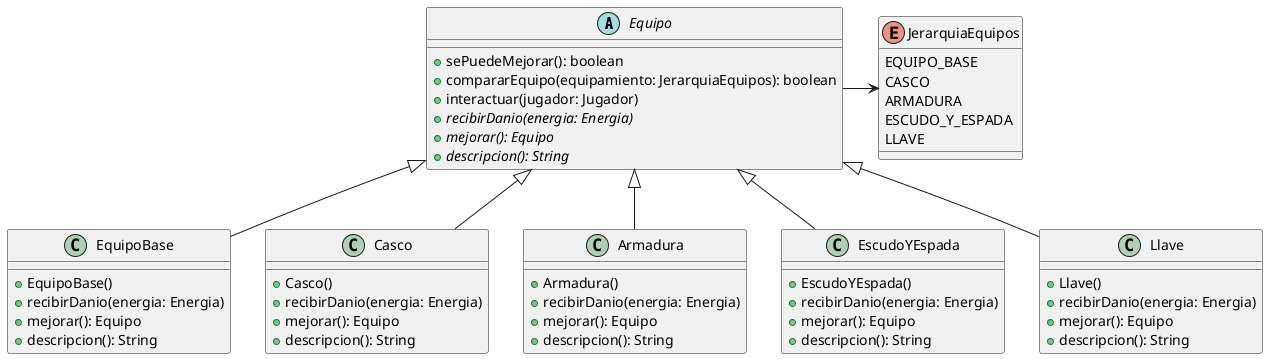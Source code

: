 @startuml Equipo

abstract class Equipo{
    +sePuedeMejorar(): boolean
    +compararEquipo(equipamiento: JerarquiaEquipos): boolean
    +interactuar(jugador: Jugador)
    +{abstract}recibirDanio(energia: Energia)
    +{abstract}mejorar(): Equipo
    +{abstract} descripcion(): String
}


enum JerarquiaEquipos{
    EQUIPO_BASE
    CASCO
    ARMADURA
    ESCUDO_Y_ESPADA
    LLAVE
}


class EquipoBase{
    +EquipoBase()
    +recibirDanio(energia: Energia)
    +mejorar(): Equipo
    +descripcion(): String
}

class Casco{
    +Casco()
    +recibirDanio(energia: Energia)
    +mejorar(): Equipo
    +descripcion(): String
}

class Armadura{
    +Armadura()
    +recibirDanio(energia: Energia)
    +mejorar(): Equipo
    +descripcion(): String
}

class EscudoYEspada{
    +EscudoYEspada()
    +recibirDanio(energia: Energia)
    +mejorar(): Equipo
    +descripcion(): String
}

class Llave{
    +Llave()
    +recibirDanio(energia: Energia)
    +mejorar(): Equipo
    +descripcion(): String
}


Equipo -> JerarquiaEquipos


Equipo <|-- EquipoBase
Equipo <|-- Casco
Equipo <|-- Armadura
Equipo <|-- EscudoYEspada
Equipo <|-- Llave


@enduml